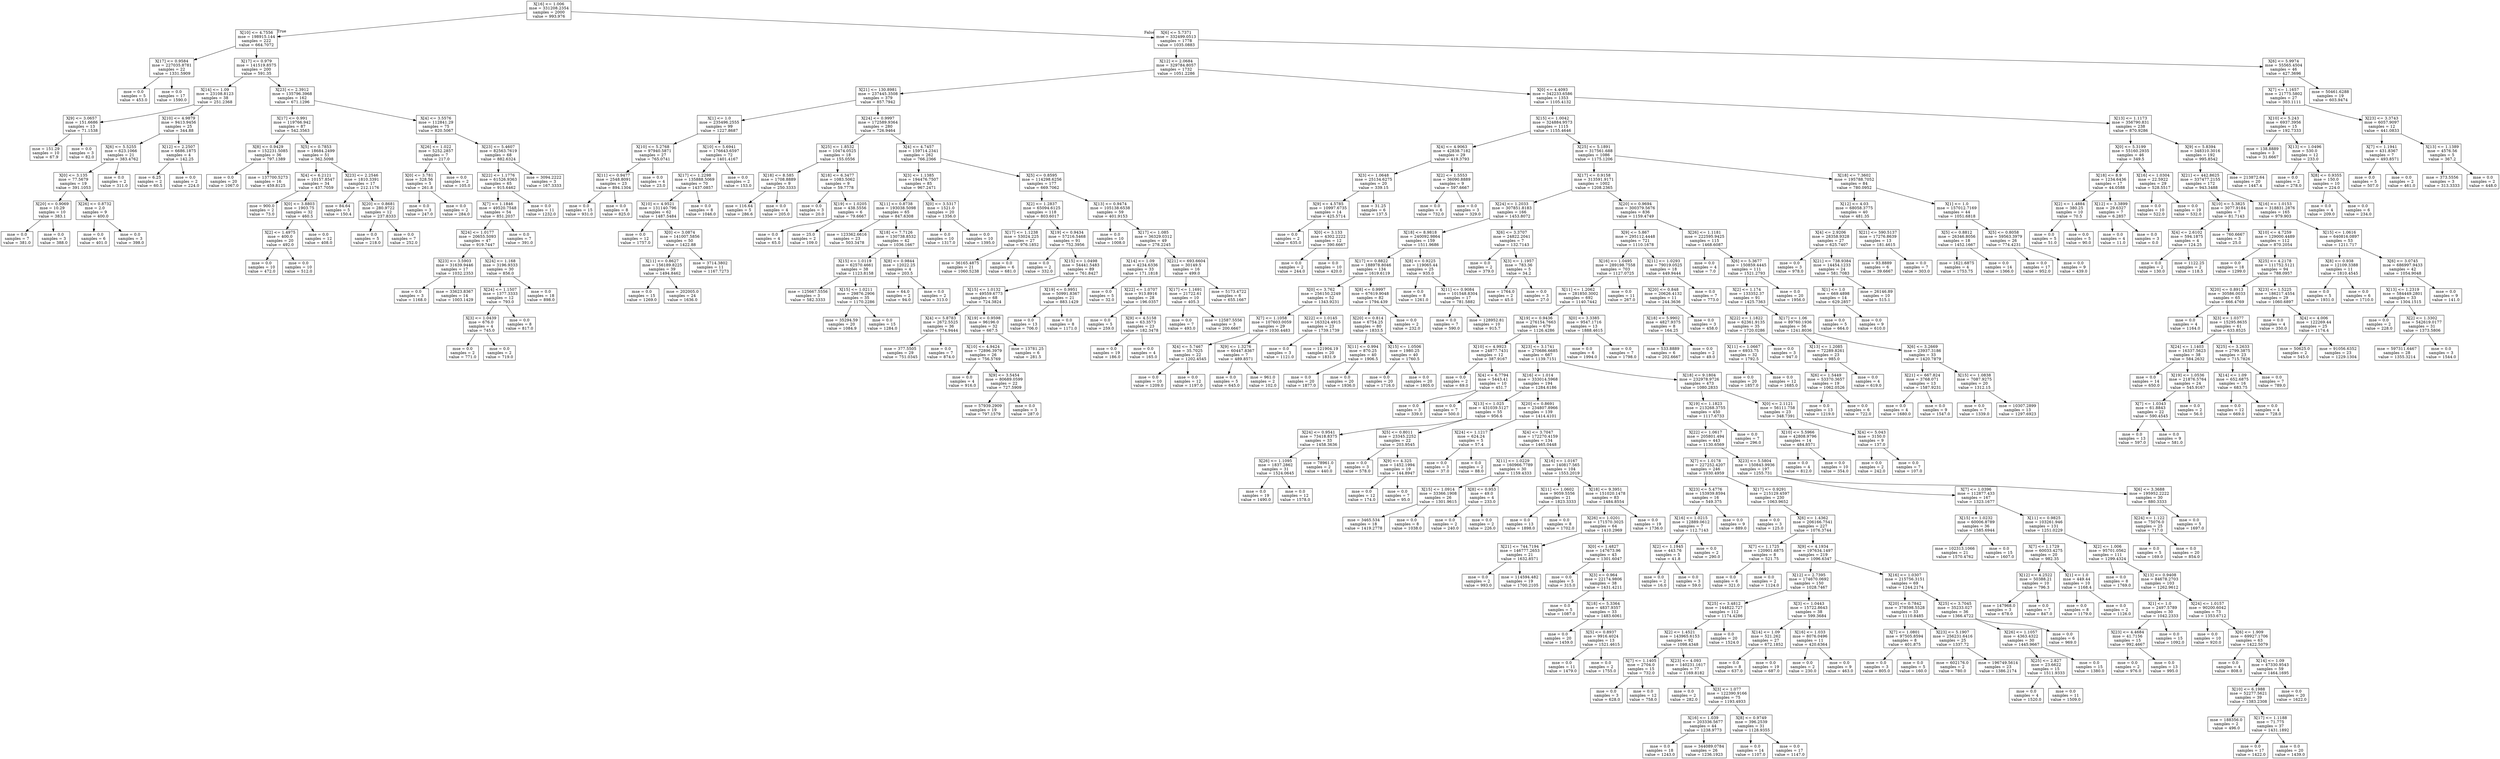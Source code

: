 digraph Tree {
node [shape=box] ;
0 [label="X[16] <= 1.006\nmse = 331208.2354\nsamples = 2000\nvalue = 993.976"] ;
1 [label="X[10] <= 4.7556\nmse = 198915.144\nsamples = 222\nvalue = 664.7072"] ;
0 -> 1 [labeldistance=2.5, labelangle=45, headlabel="True"] ;
2 [label="X[17] <= 0.9584\nmse = 227035.8781\nsamples = 22\nvalue = 1331.5909"] ;
1 -> 2 ;
3 [label="mse = 0.0\nsamples = 5\nvalue = 453.0"] ;
2 -> 3 ;
4 [label="mse = 0.0\nsamples = 17\nvalue = 1590.0"] ;
2 -> 4 ;
5 [label="X[17] <= 0.979\nmse = 141519.8575\nsamples = 200\nvalue = 591.35"] ;
1 -> 5 ;
6 [label="X[14] <= 1.09\nmse = 23108.8123\nsamples = 38\nvalue = 251.2368"] ;
5 -> 6 ;
7 [label="X[9] <= 3.0657\nmse = 151.6686\nsamples = 13\nvalue = 71.1538"] ;
6 -> 7 ;
8 [label="mse = 151.29\nsamples = 10\nvalue = 67.9"] ;
7 -> 8 ;
9 [label="mse = 0.0\nsamples = 3\nvalue = 82.0"] ;
7 -> 9 ;
10 [label="X[10] <= 4.9879\nmse = 9413.9456\nsamples = 25\nvalue = 344.88"] ;
6 -> 10 ;
11 [label="X[6] <= 5.5255\nmse = 623.1066\nsamples = 21\nvalue = 383.4762"] ;
10 -> 11 ;
12 [label="X[0] <= 3.135\nmse = 77.5679\nsamples = 19\nvalue = 391.1053"] ;
11 -> 12 ;
13 [label="X[20] <= 0.9069\nmse = 10.29\nsamples = 10\nvalue = 383.1"] ;
12 -> 13 ;
14 [label="mse = 0.0\nsamples = 7\nvalue = 381.0"] ;
13 -> 14 ;
15 [label="mse = 0.0\nsamples = 3\nvalue = 388.0"] ;
13 -> 15 ;
16 [label="X[26] <= 0.8732\nmse = 2.0\nsamples = 9\nvalue = 400.0"] ;
12 -> 16 ;
17 [label="mse = 0.0\nsamples = 6\nvalue = 401.0"] ;
16 -> 17 ;
18 [label="mse = 0.0\nsamples = 3\nvalue = 398.0"] ;
16 -> 18 ;
19 [label="mse = 0.0\nsamples = 2\nvalue = 311.0"] ;
11 -> 19 ;
20 [label="X[12] <= 2.2507\nmse = 6686.1875\nsamples = 4\nvalue = 142.25"] ;
10 -> 20 ;
21 [label="mse = 6.25\nsamples = 2\nvalue = 60.5"] ;
20 -> 21 ;
22 [label="mse = 0.0\nsamples = 2\nvalue = 224.0"] ;
20 -> 22 ;
23 [label="X[23] <= 2.3912\nmse = 135796.3968\nsamples = 162\nvalue = 671.1296"] ;
5 -> 23 ;
24 [label="X[17] <= 0.991\nmse = 119766.942\nsamples = 87\nvalue = 542.3563"] ;
23 -> 24 ;
25 [label="X[8] <= 0.9429\nmse = 152231.5085\nsamples = 36\nvalue = 797.1389"] ;
24 -> 25 ;
26 [label="mse = 0.0\nsamples = 20\nvalue = 1067.0"] ;
25 -> 26 ;
27 [label="mse = 137700.5273\nsamples = 16\nvalue = 459.8125"] ;
25 -> 27 ;
28 [label="X[5] <= 0.7853\nmse = 18684.2499\nsamples = 51\nvalue = 362.5098"] ;
24 -> 28 ;
29 [label="X[4] <= 6.2121\nmse = 10157.8547\nsamples = 34\nvalue = 437.7059"] ;
28 -> 29 ;
30 [label="mse = 900.0\nsamples = 2\nvalue = 73.0"] ;
29 -> 30 ;
31 [label="X[0] <= 3.8803\nmse = 1903.75\nsamples = 32\nvalue = 460.5"] ;
29 -> 31 ;
32 [label="X[2] <= 1.4975\nmse = 400.0\nsamples = 20\nvalue = 492.0"] ;
31 -> 32 ;
33 [label="mse = 0.0\nsamples = 10\nvalue = 472.0"] ;
32 -> 33 ;
34 [label="mse = 0.0\nsamples = 10\nvalue = 512.0"] ;
32 -> 34 ;
35 [label="mse = 0.0\nsamples = 12\nvalue = 408.0"] ;
31 -> 35 ;
36 [label="X[23] <= 2.2546\nmse = 1810.3391\nsamples = 17\nvalue = 212.1176"] ;
28 -> 36 ;
37 [label="mse = 84.64\nsamples = 5\nvalue = 150.4"] ;
36 -> 37 ;
38 [label="X[20] <= 0.8681\nmse = 280.9722\nsamples = 12\nvalue = 237.8333"] ;
36 -> 38 ;
39 [label="mse = 0.0\nsamples = 5\nvalue = 218.0"] ;
38 -> 39 ;
40 [label="mse = 0.0\nsamples = 7\nvalue = 252.0"] ;
38 -> 40 ;
41 [label="X[4] <= 3.5576\nmse = 112841.29\nsamples = 75\nvalue = 820.5067"] ;
23 -> 41 ;
42 [label="X[26] <= 1.022\nmse = 5252.2857\nsamples = 7\nvalue = 217.0"] ;
41 -> 42 ;
43 [label="X[0] <= 3.781\nmse = 328.56\nsamples = 5\nvalue = 261.8"] ;
42 -> 43 ;
44 [label="mse = 0.0\nsamples = 3\nvalue = 247.0"] ;
43 -> 44 ;
45 [label="mse = 0.0\nsamples = 2\nvalue = 284.0"] ;
43 -> 45 ;
46 [label="mse = 0.0\nsamples = 2\nvalue = 105.0"] ;
42 -> 46 ;
47 [label="X[23] <= 5.4607\nmse = 82563.7619\nsamples = 68\nvalue = 882.6324"] ;
41 -> 47 ;
48 [label="X[22] <= 1.1776\nmse = 61526.9363\nsamples = 65\nvalue = 915.6462"] ;
47 -> 48 ;
49 [label="X[7] <= 1.1846\nmse = 49520.7548\nsamples = 54\nvalue = 851.2037"] ;
48 -> 49 ;
50 [label="X[24] <= 1.0177\nmse = 20655.5093\nsamples = 47\nvalue = 919.7447"] ;
49 -> 50 ;
51 [label="X[23] <= 3.5903\nmse = 31639.9446\nsamples = 17\nvalue = 1032.2353"] ;
50 -> 51 ;
52 [label="mse = 0.0\nsamples = 3\nvalue = 1168.0"] ;
51 -> 52 ;
53 [label="mse = 33623.8367\nsamples = 14\nvalue = 1003.1429"] ;
51 -> 53 ;
54 [label="X[24] <= 1.168\nmse = 3196.9333\nsamples = 30\nvalue = 856.0"] ;
50 -> 54 ;
55 [label="X[24] <= 1.1507\nmse = 1377.3333\nsamples = 12\nvalue = 793.0"] ;
54 -> 55 ;
56 [label="X[3] <= 1.0439\nmse = 676.0\nsamples = 4\nvalue = 745.0"] ;
55 -> 56 ;
57 [label="mse = 0.0\nsamples = 2\nvalue = 771.0"] ;
56 -> 57 ;
58 [label="mse = 0.0\nsamples = 2\nvalue = 719.0"] ;
56 -> 58 ;
59 [label="mse = 0.0\nsamples = 8\nvalue = 817.0"] ;
55 -> 59 ;
60 [label="mse = 0.0\nsamples = 18\nvalue = 898.0"] ;
54 -> 60 ;
61 [label="mse = 0.0\nsamples = 7\nvalue = 391.0"] ;
49 -> 61 ;
62 [label="mse = 0.0\nsamples = 11\nvalue = 1232.0"] ;
48 -> 62 ;
63 [label="mse = 3094.2222\nsamples = 3\nvalue = 167.3333"] ;
47 -> 63 ;
64 [label="X[6] <= 5.7371\nmse = 332499.0513\nsamples = 1778\nvalue = 1035.0883"] ;
0 -> 64 [labeldistance=2.5, labelangle=-45, headlabel="False"] ;
65 [label="X[12] <= 2.0684\nmse = 329784.8057\nsamples = 1732\nvalue = 1051.2286"] ;
64 -> 65 ;
66 [label="X[21] <= 130.8981\nmse = 237445.3508\nsamples = 379\nvalue = 857.7942"] ;
65 -> 66 ;
67 [label="X[1] <= 1.0\nmse = 235496.2555\nsamples = 99\nvalue = 1227.8687"] ;
66 -> 67 ;
68 [label="X[10] <= 5.2768\nmse = 97940.5871\nsamples = 27\nvalue = 765.0741"] ;
67 -> 68 ;
69 [label="X[11] <= 0.9477\nmse = 2548.8091\nsamples = 23\nvalue = 894.1304"] ;
68 -> 69 ;
70 [label="mse = 0.0\nsamples = 15\nvalue = 931.0"] ;
69 -> 70 ;
71 [label="mse = 0.0\nsamples = 8\nvalue = 825.0"] ;
69 -> 71 ;
72 [label="mse = 0.0\nsamples = 4\nvalue = 23.0"] ;
68 -> 72 ;
73 [label="X[10] <= 5.6941\nmse = 176643.6597\nsamples = 72\nvalue = 1401.4167"] ;
67 -> 73 ;
74 [label="X[17] <= 1.2298\nmse = 135888.5069\nsamples = 70\nvalue = 1437.0857"] ;
73 -> 74 ;
75 [label="X[10] <= 4.9521\nmse = 131140.796\nsamples = 62\nvalue = 1487.5484"] ;
74 -> 75 ;
76 [label="mse = 0.0\nsamples = 12\nvalue = 1757.0"] ;
75 -> 76 ;
77 [label="X[0] <= 3.0874\nmse = 141007.5856\nsamples = 50\nvalue = 1422.88"] ;
75 -> 77 ;
78 [label="X[11] <= 0.8627\nmse = 156189.8225\nsamples = 39\nvalue = 1494.8462"] ;
77 -> 78 ;
79 [label="mse = 0.0\nsamples = 15\nvalue = 1269.0"] ;
78 -> 79 ;
80 [label="mse = 202005.0\nsamples = 24\nvalue = 1636.0"] ;
78 -> 80 ;
81 [label="mse = 3714.3802\nsamples = 11\nvalue = 1167.7273"] ;
77 -> 81 ;
82 [label="mse = 0.0\nsamples = 8\nvalue = 1046.0"] ;
74 -> 82 ;
83 [label="mse = 0.0\nsamples = 2\nvalue = 153.0"] ;
73 -> 83 ;
84 [label="X[24] <= 0.9997\nmse = 172589.9364\nsamples = 280\nvalue = 726.9464"] ;
66 -> 84 ;
85 [label="X[25] <= 1.8532\nmse = 10474.0525\nsamples = 18\nvalue = 155.0556"] ;
84 -> 85 ;
86 [label="X[18] <= 8.585\nmse = 1708.8889\nsamples = 9\nvalue = 250.3333"] ;
85 -> 86 ;
87 [label="mse = 116.64\nsamples = 5\nvalue = 286.6"] ;
86 -> 87 ;
88 [label="mse = 0.0\nsamples = 4\nvalue = 205.0"] ;
86 -> 88 ;
89 [label="X[18] <= 6.3477\nmse = 1083.5062\nsamples = 9\nvalue = 59.7778"] ;
85 -> 89 ;
90 [label="mse = 0.0\nsamples = 3\nvalue = 20.0"] ;
89 -> 90 ;
91 [label="X[19] <= 1.0205\nmse = 438.5556\nsamples = 6\nvalue = 79.6667"] ;
89 -> 91 ;
92 [label="mse = 0.0\nsamples = 4\nvalue = 65.0"] ;
91 -> 92 ;
93 [label="mse = 25.0\nsamples = 2\nvalue = 109.0"] ;
91 -> 93 ;
94 [label="X[4] <= 4.7457\nmse = 159714.2341\nsamples = 262\nvalue = 766.2366"] ;
84 -> 94 ;
95 [label="X[3] <= 1.1385\nmse = 194476.7507\nsamples = 85\nvalue = 967.2471"] ;
94 -> 95 ;
96 [label="X[11] <= 0.8738\nmse = 193038.5098\nsamples = 65\nvalue = 847.6308"] ;
95 -> 96 ;
97 [label="mse = 123362.6616\nsamples = 23\nvalue = 503.3478"] ;
96 -> 97 ;
98 [label="X[18] <= 7.7126\nmse = 130738.8532\nsamples = 42\nvalue = 1036.1667"] ;
96 -> 98 ;
99 [label="X[15] <= 1.0119\nmse = 62570.4661\nsamples = 38\nvalue = 1123.8158"] ;
98 -> 99 ;
100 [label="mse = 125667.5556\nsamples = 3\nvalue = 582.3333"] ;
99 -> 100 ;
101 [label="X[15] <= 1.0211\nmse = 29876.2906\nsamples = 35\nvalue = 1170.2286"] ;
99 -> 101 ;
102 [label="mse = 35294.59\nsamples = 20\nvalue = 1084.9"] ;
101 -> 102 ;
103 [label="mse = 0.0\nsamples = 15\nvalue = 1284.0"] ;
101 -> 103 ;
104 [label="X[8] <= 0.9844\nmse = 12022.25\nsamples = 4\nvalue = 203.5"] ;
98 -> 104 ;
105 [label="mse = 64.0\nsamples = 2\nvalue = 94.0"] ;
104 -> 105 ;
106 [label="mse = 0.0\nsamples = 2\nvalue = 313.0"] ;
104 -> 106 ;
107 [label="X[0] <= 3.5317\nmse = 1521.0\nsamples = 20\nvalue = 1356.0"] ;
95 -> 107 ;
108 [label="mse = 0.0\nsamples = 10\nvalue = 1317.0"] ;
107 -> 108 ;
109 [label="mse = 0.0\nsamples = 10\nvalue = 1395.0"] ;
107 -> 109 ;
110 [label="X[5] <= 0.8595\nmse = 114298.6256\nsamples = 177\nvalue = 669.7062"] ;
94 -> 110 ;
111 [label="X[2] <= 1.2837\nmse = 65094.6125\nsamples = 118\nvalue = 803.6017"] ;
110 -> 111 ;
112 [label="X[17] <= 1.1238\nmse = 53024.225\nsamples = 27\nvalue = 976.1852"] ;
111 -> 112 ;
113 [label="mse = 36165.4875\nsamples = 21\nvalue = 1060.5238"] ;
112 -> 113 ;
114 [label="mse = 0.0\nsamples = 6\nvalue = 681.0"] ;
112 -> 114 ;
115 [label="X[19] <= 0.9434\nmse = 57216.5468\nsamples = 91\nvalue = 752.3956"] ;
111 -> 115 ;
116 [label="mse = 0.0\nsamples = 2\nvalue = 332.0"] ;
115 -> 116 ;
117 [label="X[15] <= 1.0498\nmse = 54441.5483\nsamples = 89\nvalue = 761.8427"] ;
115 -> 117 ;
118 [label="X[15] <= 1.0132\nmse = 49559.6773\nsamples = 68\nvalue = 724.3824"] ;
117 -> 118 ;
119 [label="X[4] <= 5.8783\nmse = 2672.5525\nsamples = 36\nvalue = 774.9444"] ;
118 -> 119 ;
120 [label="mse = 377.5505\nsamples = 29\nvalue = 751.0345"] ;
119 -> 120 ;
121 [label="mse = 0.0\nsamples = 7\nvalue = 874.0"] ;
119 -> 121 ;
122 [label="X[19] <= 0.9598\nmse = 96196.0\nsamples = 32\nvalue = 667.5"] ;
118 -> 122 ;
123 [label="X[10] <= 4.9424\nmse = 72896.3979\nsamples = 26\nvalue = 756.5769"] ;
122 -> 123 ;
124 [label="mse = 0.0\nsamples = 4\nvalue = 916.0"] ;
123 -> 124 ;
125 [label="X[9] <= 3.5454\nmse = 80689.0599\nsamples = 22\nvalue = 727.5909"] ;
123 -> 125 ;
126 [label="mse = 57939.2909\nsamples = 19\nvalue = 797.1579"] ;
125 -> 126 ;
127 [label="mse = 0.0\nsamples = 3\nvalue = 287.0"] ;
125 -> 127 ;
128 [label="mse = 13781.25\nsamples = 6\nvalue = 281.5"] ;
122 -> 128 ;
129 [label="X[19] <= 0.9951\nmse = 50991.8367\nsamples = 21\nvalue = 883.1429"] ;
117 -> 129 ;
130 [label="mse = 0.0\nsamples = 13\nvalue = 706.0"] ;
129 -> 130 ;
131 [label="mse = 0.0\nsamples = 8\nvalue = 1171.0"] ;
129 -> 131 ;
132 [label="X[13] <= 0.9474\nmse = 105138.6538\nsamples = 59\nvalue = 401.9153"] ;
110 -> 132 ;
133 [label="mse = 0.0\nsamples = 10\nvalue = 1008.0"] ;
132 -> 133 ;
134 [label="X[17] <= 1.085\nmse = 36329.0312\nsamples = 49\nvalue = 278.2245"] ;
132 -> 134 ;
135 [label="X[14] <= 1.09\nmse = 4234.6336\nsamples = 33\nvalue = 171.1818"] ;
134 -> 135 ;
136 [label="mse = 0.0\nsamples = 5\nvalue = 32.0"] ;
135 -> 136 ;
137 [label="X[22] <= 1.0707\nmse = 913.8916\nsamples = 28\nvalue = 196.0357"] ;
135 -> 137 ;
138 [label="mse = 0.0\nsamples = 5\nvalue = 259.0"] ;
137 -> 138 ;
139 [label="X[9] <= 4.5158\nmse = 63.3573\nsamples = 23\nvalue = 182.3478"] ;
137 -> 139 ;
140 [label="mse = 0.0\nsamples = 19\nvalue = 186.0"] ;
139 -> 140 ;
141 [label="mse = 0.0\nsamples = 4\nvalue = 165.0"] ;
139 -> 141 ;
142 [label="X[21] <= 693.6604\nmse = 30149.5\nsamples = 16\nvalue = 499.0"] ;
134 -> 142 ;
143 [label="X[17] <= 1.1691\nmse = 21722.61\nsamples = 10\nvalue = 405.3"] ;
142 -> 143 ;
144 [label="mse = 0.0\nsamples = 7\nvalue = 493.0"] ;
143 -> 144 ;
145 [label="mse = 12587.5556\nsamples = 3\nvalue = 200.6667"] ;
143 -> 145 ;
146 [label="mse = 5173.4722\nsamples = 6\nvalue = 655.1667"] ;
142 -> 146 ;
147 [label="X[0] <= 4.4093\nmse = 342233.6586\nsamples = 1353\nvalue = 1105.4132"] ;
65 -> 147 ;
148 [label="X[15] <= 1.0042\nmse = 324884.9573\nsamples = 1115\nvalue = 1155.4646"] ;
147 -> 148 ;
149 [label="X[4] <= 4.9063\nmse = 42838.7182\nsamples = 29\nvalue = 419.3793"] ;
148 -> 149 ;
150 [label="X[3] <= 1.0648\nmse = 25134.6275\nsamples = 20\nvalue = 339.15"] ;
149 -> 150 ;
151 [label="X[9] <= 4.5785\nmse = 10997.6735\nsamples = 14\nvalue = 425.5714"] ;
150 -> 151 ;
152 [label="mse = 0.0\nsamples = 2\nvalue = 635.0"] ;
151 -> 152 ;
153 [label="X[0] <= 3.133\nmse = 4302.2222\nsamples = 12\nvalue = 390.6667"] ;
151 -> 153 ;
154 [label="mse = 0.0\nsamples = 2\nvalue = 244.0"] ;
153 -> 154 ;
155 [label="mse = 0.0\nsamples = 10\nvalue = 420.0"] ;
153 -> 155 ;
156 [label="mse = 31.25\nsamples = 6\nvalue = 137.5"] ;
150 -> 156 ;
157 [label="X[2] <= 1.5553\nmse = 36090.8889\nsamples = 9\nvalue = 597.6667"] ;
149 -> 157 ;
158 [label="mse = 0.0\nsamples = 6\nvalue = 732.0"] ;
157 -> 158 ;
159 [label="mse = 0.0\nsamples = 3\nvalue = 329.0"] ;
157 -> 159 ;
160 [label="X[25] <= 5.1891\nmse = 317561.688\nsamples = 1086\nvalue = 1175.1206"] ;
148 -> 160 ;
161 [label="X[17] <= 0.9158\nmse = 313591.9171\nsamples = 1002\nvalue = 1208.2365"] ;
160 -> 161 ;
162 [label="X[24] <= 1.2033\nmse = 307851.8183\nsamples = 166\nvalue = 1453.8072"] ;
161 -> 162 ;
163 [label="X[18] <= 8.9818\nmse = 240092.9864\nsamples = 159\nvalue = 1511.9686"] ;
162 -> 163 ;
164 [label="X[17] <= 0.8822\nmse = 188978.8046\nsamples = 134\nvalue = 1619.6119"] ;
163 -> 164 ;
165 [label="X[0] <= 3.762\nmse = 256150.2249\nsamples = 52\nvalue = 1343.9231"] ;
164 -> 165 ;
166 [label="X[7] <= 1.1058\nmse = 107603.0059\nsamples = 29\nvalue = 1030.4483"] ;
165 -> 166 ;
167 [label="X[4] <= 5.7467\nmse = 35.7025\nsamples = 22\nvalue = 1202.4545"] ;
166 -> 167 ;
168 [label="mse = 0.0\nsamples = 10\nvalue = 1209.0"] ;
167 -> 168 ;
169 [label="mse = 0.0\nsamples = 12\nvalue = 1197.0"] ;
167 -> 169 ;
170 [label="X[9] <= 1.3276\nmse = 60447.8367\nsamples = 7\nvalue = 489.8571"] ;
166 -> 170 ;
171 [label="mse = 0.0\nsamples = 5\nvalue = 645.0"] ;
170 -> 171 ;
172 [label="mse = 961.0\nsamples = 2\nvalue = 102.0"] ;
170 -> 172 ;
173 [label="X[22] <= 1.0145\nmse = 163324.4915\nsamples = 23\nvalue = 1739.1739"] ;
165 -> 173 ;
174 [label="mse = 0.0\nsamples = 3\nvalue = 1121.0"] ;
173 -> 174 ;
175 [label="mse = 121904.19\nsamples = 20\nvalue = 1831.9"] ;
173 -> 175 ;
176 [label="X[8] <= 0.9997\nmse = 67619.9048\nsamples = 82\nvalue = 1794.439"] ;
164 -> 176 ;
177 [label="X[20] <= 0.814\nmse = 6754.25\nsamples = 80\nvalue = 1833.5"] ;
176 -> 177 ;
178 [label="X[11] <= 0.994\nmse = 870.25\nsamples = 40\nvalue = 1906.5"] ;
177 -> 178 ;
179 [label="mse = 0.0\nsamples = 20\nvalue = 1877.0"] ;
178 -> 179 ;
180 [label="mse = 0.0\nsamples = 20\nvalue = 1936.0"] ;
178 -> 180 ;
181 [label="X[15] <= 1.0506\nmse = 1980.25\nsamples = 40\nvalue = 1760.5"] ;
177 -> 181 ;
182 [label="mse = 0.0\nsamples = 20\nvalue = 1716.0"] ;
181 -> 182 ;
183 [label="mse = 0.0\nsamples = 20\nvalue = 1805.0"] ;
181 -> 183 ;
184 [label="mse = 0.0\nsamples = 2\nvalue = 232.0"] ;
176 -> 184 ;
185 [label="X[8] <= 0.9225\nmse = 119065.44\nsamples = 25\nvalue = 935.0"] ;
163 -> 185 ;
186 [label="mse = 0.0\nsamples = 8\nvalue = 1261.0"] ;
185 -> 186 ;
187 [label="X[11] <= 0.9084\nmse = 101548.8304\nsamples = 17\nvalue = 781.5882"] ;
185 -> 187 ;
188 [label="mse = 0.0\nsamples = 7\nvalue = 590.0"] ;
187 -> 188 ;
189 [label="mse = 128952.81\nsamples = 10\nvalue = 915.7"] ;
187 -> 189 ;
190 [label="X[6] <= 3.3707\nmse = 24822.2041\nsamples = 7\nvalue = 132.7143"] ;
162 -> 190 ;
191 [label="mse = 0.0\nsamples = 2\nvalue = 379.0"] ;
190 -> 191 ;
192 [label="X[3] <= 1.1957\nmse = 783.36\nsamples = 5\nvalue = 34.2"] ;
190 -> 192 ;
193 [label="mse = 1764.0\nsamples = 2\nvalue = 45.0"] ;
192 -> 193 ;
194 [label="mse = 0.0\nsamples = 3\nvalue = 27.0"] ;
192 -> 194 ;
195 [label="X[20] <= 0.9694\nmse = 300379.5676\nsamples = 836\nvalue = 1159.4749"] ;
161 -> 195 ;
196 [label="X[9] <= 5.867\nmse = 295112.4448\nsamples = 721\nvalue = 1110.1678"] ;
195 -> 196 ;
197 [label="X[16] <= 1.0495\nmse = 289198.7558\nsamples = 703\nvalue = 1127.0725"] ;
196 -> 197 ;
198 [label="X[11] <= 1.2062\nmse = 281850.3002\nsamples = 692\nvalue = 1140.7442"] ;
197 -> 198 ;
199 [label="X[19] <= 0.9436\nmse = 276154.7663\nsamples = 679\nvalue = 1126.4286"] ;
198 -> 199 ;
200 [label="X[10] <= 4.9923\nmse = 24877.7431\nsamples = 12\nvalue = 387.9167"] ;
199 -> 200 ;
201 [label="mse = 0.0\nsamples = 2\nvalue = 69.0"] ;
200 -> 201 ;
202 [label="X[4] <= 6.7794\nmse = 5443.41\nsamples = 10\nvalue = 451.7"] ;
200 -> 202 ;
203 [label="mse = 0.0\nsamples = 3\nvalue = 339.0"] ;
202 -> 203 ;
204 [label="mse = 0.0\nsamples = 7\nvalue = 500.0"] ;
202 -> 204 ;
205 [label="X[23] <= 3.1741\nmse = 270686.6685\nsamples = 667\nvalue = 1139.7151"] ;
199 -> 205 ;
206 [label="X[16] <= 1.014\nmse = 333014.5968\nsamples = 194\nvalue = 1284.6186"] ;
205 -> 206 ;
207 [label="X[13] <= 1.025\nmse = 431039.5127\nsamples = 55\nvalue = 956.6"] ;
206 -> 207 ;
208 [label="X[24] <= 0.9541\nmse = 73418.8375\nsamples = 33\nvalue = 1458.3636"] ;
207 -> 208 ;
209 [label="X[26] <= 1.1095\nmse = 1837.2862\nsamples = 31\nvalue = 1524.0645"] ;
208 -> 209 ;
210 [label="mse = 0.0\nsamples = 19\nvalue = 1490.0"] ;
209 -> 210 ;
211 [label="mse = 0.0\nsamples = 12\nvalue = 1578.0"] ;
209 -> 211 ;
212 [label="mse = 78961.0\nsamples = 2\nvalue = 440.0"] ;
208 -> 212 ;
213 [label="X[5] <= 0.8011\nmse = 23345.2252\nsamples = 22\nvalue = 203.9545"] ;
207 -> 213 ;
214 [label="mse = 0.0\nsamples = 3\nvalue = 578.0"] ;
213 -> 214 ;
215 [label="X[9] <= 4.325\nmse = 1452.1994\nsamples = 19\nvalue = 144.8947"] ;
213 -> 215 ;
216 [label="mse = 0.0\nsamples = 12\nvalue = 174.0"] ;
215 -> 216 ;
217 [label="mse = 0.0\nsamples = 7\nvalue = 95.0"] ;
215 -> 217 ;
218 [label="X[20] <= 0.8691\nmse = 234807.8966\nsamples = 139\nvalue = 1414.4101"] ;
206 -> 218 ;
219 [label="X[24] <= 1.1217\nmse = 624.24\nsamples = 5\nvalue = 57.4"] ;
218 -> 219 ;
220 [label="mse = 0.0\nsamples = 3\nvalue = 37.0"] ;
219 -> 220 ;
221 [label="mse = 0.0\nsamples = 2\nvalue = 88.0"] ;
219 -> 221 ;
222 [label="X[4] <= 3.7047\nmse = 172270.4159\nsamples = 134\nvalue = 1465.0448"] ;
218 -> 222 ;
223 [label="X[11] <= 1.0229\nmse = 160966.7789\nsamples = 30\nvalue = 1159.4333"] ;
222 -> 223 ;
224 [label="X[15] <= 1.0914\nmse = 33366.1908\nsamples = 26\nvalue = 1301.9615"] ;
223 -> 224 ;
225 [label="mse = 3465.534\nsamples = 18\nvalue = 1419.2778"] ;
224 -> 225 ;
226 [label="mse = 0.0\nsamples = 8\nvalue = 1038.0"] ;
224 -> 226 ;
227 [label="X[8] <= 0.953\nmse = 49.0\nsamples = 4\nvalue = 233.0"] ;
223 -> 227 ;
228 [label="mse = 0.0\nsamples = 2\nvalue = 240.0"] ;
227 -> 228 ;
229 [label="mse = 0.0\nsamples = 2\nvalue = 226.0"] ;
227 -> 229 ;
230 [label="X[16] <= 1.0167\nmse = 140817.565\nsamples = 104\nvalue = 1553.2019"] ;
222 -> 230 ;
231 [label="X[11] <= 1.0602\nmse = 9059.5556\nsamples = 21\nvalue = 1823.3333"] ;
230 -> 231 ;
232 [label="mse = 0.0\nsamples = 13\nvalue = 1898.0"] ;
231 -> 232 ;
233 [label="mse = 0.0\nsamples = 8\nvalue = 1702.0"] ;
231 -> 233 ;
234 [label="X[18] <= 9.3951\nmse = 151020.1478\nsamples = 83\nvalue = 1484.8554"] ;
230 -> 234 ;
235 [label="X[26] <= 1.0201\nmse = 171570.3025\nsamples = 64\nvalue = 1410.2969"] ;
234 -> 235 ;
236 [label="X[21] <= 744.7194\nmse = 146777.2653\nsamples = 21\nvalue = 1632.8571"] ;
235 -> 236 ;
237 [label="mse = 0.0\nsamples = 2\nvalue = 993.0"] ;
236 -> 237 ;
238 [label="mse = 114594.482\nsamples = 19\nvalue = 1700.2105"] ;
236 -> 238 ;
239 [label="X[0] <= 1.4827\nmse = 147673.96\nsamples = 43\nvalue = 1301.6047"] ;
235 -> 239 ;
240 [label="mse = 0.0\nsamples = 5\nvalue = 315.0"] ;
239 -> 240 ;
241 [label="X[3] <= 0.964\nmse = 22174.9806\nsamples = 38\nvalue = 1431.4211"] ;
239 -> 241 ;
242 [label="mse = 0.0\nsamples = 5\nvalue = 1087.0"] ;
241 -> 242 ;
243 [label="X[18] <= 5.3364\nmse = 4837.9357\nsamples = 33\nvalue = 1483.6061"] ;
241 -> 243 ;
244 [label="mse = 0.0\nsamples = 20\nvalue = 1459.0"] ;
243 -> 244 ;
245 [label="X[5] <= 0.8937\nmse = 9916.4024\nsamples = 13\nvalue = 1521.4615"] ;
243 -> 245 ;
246 [label="mse = 0.0\nsamples = 11\nvalue = 1479.0"] ;
245 -> 246 ;
247 [label="mse = 0.0\nsamples = 2\nvalue = 1755.0"] ;
245 -> 247 ;
248 [label="mse = 0.0\nsamples = 19\nvalue = 1736.0"] ;
234 -> 248 ;
249 [label="X[18] <= 9.1804\nmse = 232978.9726\nsamples = 473\nvalue = 1080.2833"] ;
205 -> 249 ;
250 [label="X[19] <= 1.1823\nmse = 213268.3755\nsamples = 450\nvalue = 1117.6733"] ;
249 -> 250 ;
251 [label="X[22] <= 1.0617\nmse = 205801.494\nsamples = 443\nvalue = 1130.6569"] ;
250 -> 251 ;
252 [label="X[7] <= 1.0178\nmse = 227252.4207\nsamples = 246\nvalue = 1030.4959"] ;
251 -> 252 ;
253 [label="X[23] <= 5.4776\nmse = 153939.8594\nsamples = 16\nvalue = 549.375"] ;
252 -> 253 ;
254 [label="X[16] <= 1.0215\nmse = 12889.0612\nsamples = 7\nvalue = 112.7143"] ;
253 -> 254 ;
255 [label="X[2] <= 1.1945\nmse = 443.76\nsamples = 5\nvalue = 41.8"] ;
254 -> 255 ;
256 [label="mse = 0.0\nsamples = 2\nvalue = 16.0"] ;
255 -> 256 ;
257 [label="mse = 0.0\nsamples = 3\nvalue = 59.0"] ;
255 -> 257 ;
258 [label="mse = 0.0\nsamples = 2\nvalue = 290.0"] ;
254 -> 258 ;
259 [label="mse = 0.0\nsamples = 9\nvalue = 889.0"] ;
253 -> 259 ;
260 [label="X[17] <= 0.9291\nmse = 215129.4597\nsamples = 230\nvalue = 1063.9652"] ;
252 -> 260 ;
261 [label="mse = 0.0\nsamples = 3\nvalue = 125.0"] ;
260 -> 261 ;
262 [label="X[6] <= 1.4362\nmse = 206166.7541\nsamples = 227\nvalue = 1076.3744"] ;
260 -> 262 ;
263 [label="X[7] <= 1.1725\nmse = 120901.6875\nsamples = 8\nvalue = 521.75"] ;
262 -> 263 ;
264 [label="mse = 0.0\nsamples = 6\nvalue = 321.0"] ;
263 -> 264 ;
265 [label="mse = 0.0\nsamples = 2\nvalue = 1124.0"] ;
263 -> 265 ;
266 [label="X[9] <= 4.1934\nmse = 197634.1497\nsamples = 219\nvalue = 1096.6347"] ;
262 -> 266 ;
267 [label="X[12] <= 2.7395\nmse = 174670.0692\nsamples = 150\nvalue = 1028.7467"] ;
266 -> 267 ;
268 [label="X[25] <= 3.4812\nmse = 144822.727\nsamples = 112\nvalue = 1174.4286"] ;
267 -> 268 ;
269 [label="X[2] <= 1.4521\nmse = 143965.6153\nsamples = 92\nvalue = 1098.4348"] ;
268 -> 269 ;
270 [label="X[7] <= 1.1405\nmse = 2704.0\nsamples = 15\nvalue = 732.0"] ;
269 -> 270 ;
271 [label="mse = 0.0\nsamples = 3\nvalue = 628.0"] ;
270 -> 271 ;
272 [label="mse = 0.0\nsamples = 12\nvalue = 758.0"] ;
270 -> 272 ;
273 [label="X[23] <= 4.093\nmse = 140231.1617\nsamples = 77\nvalue = 1169.8182"] ;
269 -> 273 ;
274 [label="mse = 0.0\nsamples = 2\nvalue = 282.0"] ;
273 -> 274 ;
275 [label="X[3] <= 1.077\nmse = 122390.9166\nsamples = 75\nvalue = 1193.4933"] ;
273 -> 275 ;
276 [label="X[16] <= 1.039\nmse = 203336.5677\nsamples = 44\nvalue = 1238.9773"] ;
275 -> 276 ;
277 [label="mse = 0.0\nsamples = 18\nvalue = 1243.0"] ;
276 -> 277 ;
278 [label="mse = 344089.0784\nsamples = 26\nvalue = 1236.1923"] ;
276 -> 278 ;
279 [label="X[8] <= 0.9749\nmse = 396.2539\nsamples = 31\nvalue = 1128.9355"] ;
275 -> 279 ;
280 [label="mse = 0.0\nsamples = 14\nvalue = 1107.0"] ;
279 -> 280 ;
281 [label="mse = 0.0\nsamples = 17\nvalue = 1147.0"] ;
279 -> 281 ;
282 [label="mse = 0.0\nsamples = 20\nvalue = 1524.0"] ;
268 -> 282 ;
283 [label="X[3] <= 1.0443\nmse = 15722.8643\nsamples = 38\nvalue = 599.3684"] ;
267 -> 283 ;
284 [label="X[14] <= 1.09\nmse = 521.262\nsamples = 27\nvalue = 672.1852"] ;
283 -> 284 ;
285 [label="mse = 0.0\nsamples = 8\nvalue = 637.0"] ;
284 -> 285 ;
286 [label="mse = 0.0\nsamples = 19\nvalue = 687.0"] ;
284 -> 286 ;
287 [label="X[16] <= 1.033\nmse = 8076.0496\nsamples = 11\nvalue = 420.6364"] ;
283 -> 287 ;
288 [label="mse = 0.0\nsamples = 2\nvalue = 230.0"] ;
287 -> 288 ;
289 [label="mse = 0.0\nsamples = 9\nvalue = 463.0"] ;
287 -> 289 ;
290 [label="X[16] <= 1.0307\nmse = 215756.3151\nsamples = 69\nvalue = 1244.2174"] ;
266 -> 290 ;
291 [label="X[20] <= 0.7842\nmse = 378598.5528\nsamples = 33\nvalue = 1110.8485"] ;
290 -> 291 ;
292 [label="X[7] <= 1.0801\nmse = 97505.8594\nsamples = 8\nvalue = 401.875"] ;
291 -> 292 ;
293 [label="mse = 0.0\nsamples = 3\nvalue = 805.0"] ;
292 -> 293 ;
294 [label="mse = 0.0\nsamples = 5\nvalue = 160.0"] ;
292 -> 294 ;
295 [label="X[23] <= 5.1907\nmse = 256231.6416\nsamples = 25\nvalue = 1337.72"] ;
291 -> 295 ;
296 [label="mse = 602176.0\nsamples = 2\nvalue = 780.0"] ;
295 -> 296 ;
297 [label="mse = 196749.5614\nsamples = 23\nvalue = 1386.2174"] ;
295 -> 297 ;
298 [label="X[25] <= 3.7045\nmse = 35233.027\nsamples = 36\nvalue = 1366.4722"] ;
290 -> 298 ;
299 [label="X[26] <= 1.1057\nmse = 4363.4322\nsamples = 30\nvalue = 1445.9667"] ;
298 -> 299 ;
300 [label="X[25] <= 2.827\nmse = 23.6622\nsamples = 15\nvalue = 1511.9333"] ;
299 -> 300 ;
301 [label="mse = 0.0\nsamples = 4\nvalue = 1520.0"] ;
300 -> 301 ;
302 [label="mse = 0.0\nsamples = 11\nvalue = 1509.0"] ;
300 -> 302 ;
303 [label="mse = 0.0\nsamples = 15\nvalue = 1380.0"] ;
299 -> 303 ;
304 [label="mse = 0.0\nsamples = 6\nvalue = 969.0"] ;
298 -> 304 ;
305 [label="X[23] <= 5.5804\nmse = 150843.9936\nsamples = 197\nvalue = 1255.731"] ;
251 -> 305 ;
306 [label="X[7] <= 1.0396\nmse = 112877.433\nsamples = 167\nvalue = 1323.1677"] ;
305 -> 306 ;
307 [label="X[15] <= 1.0232\nmse = 60006.8789\nsamples = 36\nvalue = 1585.6944"] ;
306 -> 307 ;
308 [label="mse = 102313.1066\nsamples = 21\nvalue = 1570.4762"] ;
307 -> 308 ;
309 [label="mse = 0.0\nsamples = 15\nvalue = 1607.0"] ;
307 -> 309 ;
310 [label="X[11] <= 0.9825\nmse = 103261.946\nsamples = 131\nvalue = 1251.0229"] ;
306 -> 310 ;
311 [label="X[7] <= 1.1729\nmse = 60033.4275\nsamples = 20\nvalue = 982.35"] ;
310 -> 311 ;
312 [label="X[12] <= 4.2522\nmse = 50388.21\nsamples = 10\nvalue = 796.3"] ;
311 -> 312 ;
313 [label="mse = 147968.0\nsamples = 3\nvalue = 678.0"] ;
312 -> 313 ;
314 [label="mse = 0.0\nsamples = 7\nvalue = 847.0"] ;
312 -> 314 ;
315 [label="X[1] <= 1.0\nmse = 449.44\nsamples = 10\nvalue = 1168.4"] ;
311 -> 315 ;
316 [label="mse = 0.0\nsamples = 8\nvalue = 1179.0"] ;
315 -> 316 ;
317 [label="mse = 0.0\nsamples = 2\nvalue = 1126.0"] ;
315 -> 317 ;
318 [label="X[2] <= 1.006\nmse = 95701.0562\nsamples = 111\nvalue = 1299.4324"] ;
310 -> 318 ;
319 [label="mse = 0.0\nsamples = 8\nvalue = 1769.0"] ;
318 -> 319 ;
320 [label="X[13] <= 0.9408\nmse = 84678.2703\nsamples = 103\nvalue = 1262.9612"] ;
318 -> 320 ;
321 [label="X[1] <= 1.0\nmse = 2497.5789\nsamples = 30\nvalue = 1042.2333"] ;
320 -> 321 ;
322 [label="X[23] <= 4.4684\nmse = 41.7156\nsamples = 15\nvalue = 992.4667"] ;
321 -> 322 ;
323 [label="mse = 0.0\nsamples = 2\nvalue = 976.0"] ;
322 -> 323 ;
324 [label="mse = 0.0\nsamples = 13\nvalue = 995.0"] ;
322 -> 324 ;
325 [label="mse = 0.0\nsamples = 15\nvalue = 1092.0"] ;
321 -> 325 ;
326 [label="X[24] <= 1.0157\nmse = 90200.6042\nsamples = 73\nvalue = 1353.6712"] ;
320 -> 326 ;
327 [label="mse = 0.0\nsamples = 10\nvalue = 920.0"] ;
326 -> 327 ;
328 [label="X[6] <= 1.909\nmse = 69927.1706\nsamples = 63\nvalue = 1422.5079"] ;
326 -> 328 ;
329 [label="mse = 0.0\nsamples = 4\nvalue = 808.0"] ;
328 -> 329 ;
330 [label="X[14] <= 1.09\nmse = 47330.9543\nsamples = 59\nvalue = 1464.1695"] ;
328 -> 330 ;
331 [label="X[10] <= 6.1988\nmse = 52277.5621\nsamples = 39\nvalue = 1383.2308"] ;
330 -> 331 ;
332 [label="mse = 188356.0\nsamples = 2\nvalue = 496.0"] ;
331 -> 332 ;
333 [label="X[17] <= 1.1188\nmse = 71.775\nsamples = 37\nvalue = 1431.1892"] ;
331 -> 333 ;
334 [label="mse = 0.0\nsamples = 17\nvalue = 1422.0"] ;
333 -> 334 ;
335 [label="mse = 0.0\nsamples = 20\nvalue = 1439.0"] ;
333 -> 335 ;
336 [label="mse = 0.0\nsamples = 20\nvalue = 1622.0"] ;
330 -> 336 ;
337 [label="X[6] <= 3.3688\nmse = 195952.2222\nsamples = 30\nvalue = 880.3333"] ;
305 -> 337 ;
338 [label="X[24] <= 1.122\nmse = 75076.0\nsamples = 25\nvalue = 717.0"] ;
337 -> 338 ;
339 [label="mse = 0.0\nsamples = 5\nvalue = 169.0"] ;
338 -> 339 ;
340 [label="mse = 0.0\nsamples = 20\nvalue = 854.0"] ;
338 -> 340 ;
341 [label="mse = 0.0\nsamples = 5\nvalue = 1697.0"] ;
337 -> 341 ;
342 [label="mse = 0.0\nsamples = 7\nvalue = 296.0"] ;
250 -> 342 ;
343 [label="X[0] <= 2.1121\nmse = 56111.758\nsamples = 23\nvalue = 348.7391"] ;
249 -> 343 ;
344 [label="X[10] <= 5.5966\nmse = 42808.9796\nsamples = 14\nvalue = 484.8571"] ;
343 -> 344 ;
345 [label="mse = 0.0\nsamples = 4\nvalue = 812.0"] ;
344 -> 345 ;
346 [label="mse = 0.0\nsamples = 10\nvalue = 354.0"] ;
344 -> 346 ;
347 [label="X[4] <= 5.043\nmse = 3150.0\nsamples = 9\nvalue = 137.0"] ;
343 -> 347 ;
348 [label="mse = 0.0\nsamples = 2\nvalue = 242.0"] ;
347 -> 348 ;
349 [label="mse = 0.0\nsamples = 7\nvalue = 107.0"] ;
347 -> 349 ;
350 [label="X[0] <= 3.3385\nmse = 9547.1716\nsamples = 13\nvalue = 1888.4615"] ;
198 -> 350 ;
351 [label="mse = 0.0\nsamples = 6\nvalue = 1994.0"] ;
350 -> 351 ;
352 [label="mse = 0.0\nsamples = 7\nvalue = 1798.0"] ;
350 -> 352 ;
353 [label="mse = 0.0\nsamples = 11\nvalue = 267.0"] ;
197 -> 353 ;
354 [label="X[11] <= 1.0293\nmse = 79019.0525\nsamples = 18\nvalue = 449.9444"] ;
196 -> 354 ;
355 [label="X[20] <= 0.848\nmse = 20626.4132\nsamples = 11\nvalue = 244.3636"] ;
354 -> 355 ;
356 [label="X[18] <= 5.9902\nmse = 4827.9375\nsamples = 8\nvalue = 164.25"] ;
355 -> 356 ;
357 [label="mse = 533.8889\nsamples = 6\nvalue = 202.6667"] ;
356 -> 357 ;
358 [label="mse = 0.0\nsamples = 2\nvalue = 49.0"] ;
356 -> 358 ;
359 [label="mse = 0.0\nsamples = 3\nvalue = 458.0"] ;
355 -> 359 ;
360 [label="mse = 0.0\nsamples = 7\nvalue = 773.0"] ;
354 -> 360 ;
361 [label="X[26] <= 1.1181\nmse = 222595.9425\nsamples = 115\nvalue = 1468.6087"] ;
195 -> 361 ;
362 [label="mse = 0.0\nsamples = 4\nvalue = 7.0"] ;
361 -> 362 ;
363 [label="X[6] <= 5.3677\nmse = 150859.4445\nsamples = 111\nvalue = 1521.2793"] ;
361 -> 363 ;
364 [label="X[2] <= 1.174\nmse = 133352.37\nsamples = 91\nvalue = 1425.7363"] ;
363 -> 364 ;
365 [label="X[22] <= 1.1822\nmse = 62361.9135\nsamples = 35\nvalue = 1720.0286"] ;
364 -> 365 ;
366 [label="X[11] <= 1.0667\nmse = 6933.75\nsamples = 32\nvalue = 1792.5"] ;
365 -> 366 ;
367 [label="mse = 0.0\nsamples = 20\nvalue = 1857.0"] ;
366 -> 367 ;
368 [label="mse = 0.0\nsamples = 12\nvalue = 1685.0"] ;
366 -> 368 ;
369 [label="mse = 0.0\nsamples = 3\nvalue = 947.0"] ;
365 -> 369 ;
370 [label="X[17] <= 1.06\nmse = 89760.1936\nsamples = 56\nvalue = 1241.8036"] ;
364 -> 370 ;
371 [label="X[13] <= 1.2085\nmse = 72289.8261\nsamples = 23\nvalue = 985.0"] ;
370 -> 371 ;
372 [label="X[6] <= 1.5449\nmse = 53370.3657\nsamples = 19\nvalue = 1062.0526"] ;
371 -> 372 ;
373 [label="mse = 0.0\nsamples = 13\nvalue = 1219.0"] ;
372 -> 373 ;
374 [label="mse = 0.0\nsamples = 6\nvalue = 722.0"] ;
372 -> 374 ;
375 [label="mse = 0.0\nsamples = 4\nvalue = 619.0"] ;
371 -> 375 ;
376 [label="X[6] <= 3.2669\nmse = 23937.3186\nsamples = 33\nvalue = 1420.7879"] ;
370 -> 376 ;
377 [label="X[21] <= 667.824\nmse = 3768.071\nsamples = 13\nvalue = 1587.9231"] ;
376 -> 377 ;
378 [label="mse = 0.0\nsamples = 4\nvalue = 1680.0"] ;
377 -> 378 ;
379 [label="mse = 0.0\nsamples = 9\nvalue = 1547.0"] ;
377 -> 379 ;
380 [label="X[15] <= 1.0838\nmse = 7087.9275\nsamples = 20\nvalue = 1312.15"] ;
376 -> 380 ;
381 [label="mse = 0.0\nsamples = 7\nvalue = 1339.0"] ;
380 -> 381 ;
382 [label="mse = 10307.2899\nsamples = 13\nvalue = 1297.6923"] ;
380 -> 382 ;
383 [label="mse = 0.0\nsamples = 20\nvalue = 1956.0"] ;
363 -> 383 ;
384 [label="X[18] <= 7.3602\nmse = 195788.7052\nsamples = 84\nvalue = 780.0952"] ;
160 -> 384 ;
385 [label="X[12] <= 4.03\nmse = 68058.3775\nsamples = 40\nvalue = 481.35"] ;
384 -> 385 ;
386 [label="X[4] <= 2.9206\nmse = 28358.9328\nsamples = 27\nvalue = 625.7407"] ;
385 -> 386 ;
387 [label="mse = 0.0\nsamples = 3\nvalue = 978.0"] ;
386 -> 387 ;
388 [label="X[21] <= 738.9384\nmse = 14454.1233\nsamples = 24\nvalue = 581.7083"] ;
386 -> 388 ;
389 [label="X[1] <= 1.0\nmse = 669.4898\nsamples = 14\nvalue = 629.2857"] ;
388 -> 389 ;
390 [label="mse = 0.0\nsamples = 5\nvalue = 664.0"] ;
389 -> 390 ;
391 [label="mse = 0.0\nsamples = 9\nvalue = 610.0"] ;
389 -> 391 ;
392 [label="mse = 26146.89\nsamples = 10\nvalue = 515.1"] ;
388 -> 392 ;
393 [label="X[21] <= 590.5137\nmse = 17276.8639\nsamples = 13\nvalue = 181.4615"] ;
385 -> 393 ;
394 [label="mse = 93.8889\nsamples = 6\nvalue = 39.6667"] ;
393 -> 394 ;
395 [label="mse = 0.0\nsamples = 7\nvalue = 303.0"] ;
393 -> 395 ;
396 [label="X[1] <= 1.0\nmse = 157012.7169\nsamples = 44\nvalue = 1051.6818"] ;
384 -> 396 ;
397 [label="X[5] <= 0.8812\nmse = 26346.8056\nsamples = 18\nvalue = 1452.1667"] ;
396 -> 397 ;
398 [label="mse = 1621.6875\nsamples = 4\nvalue = 1753.75"] ;
397 -> 398 ;
399 [label="mse = 0.0\nsamples = 14\nvalue = 1366.0"] ;
397 -> 399 ;
400 [label="X[5] <= 0.8058\nmse = 59563.3979\nsamples = 26\nvalue = 774.4231"] ;
396 -> 400 ;
401 [label="mse = 0.0\nsamples = 17\nvalue = 952.0"] ;
400 -> 401 ;
402 [label="mse = 0.0\nsamples = 9\nvalue = 439.0"] ;
400 -> 402 ;
403 [label="X[13] <= 1.1173\nmse = 356790.831\nsamples = 238\nvalue = 870.9286"] ;
147 -> 403 ;
404 [label="X[0] <= 5.3199\nmse = 55160.2935\nsamples = 46\nvalue = 349.5"] ;
403 -> 404 ;
405 [label="X[18] <= 8.9\nmse = 1234.6436\nsamples = 17\nvalue = 44.0588"] ;
404 -> 405 ;
406 [label="X[2] <= 1.4884\nmse = 380.25\nsamples = 10\nvalue = 70.5"] ;
405 -> 406 ;
407 [label="mse = 0.0\nsamples = 5\nvalue = 51.0"] ;
406 -> 407 ;
408 [label="mse = 0.0\nsamples = 5\nvalue = 90.0"] ;
406 -> 408 ;
409 [label="X[12] <= 3.3899\nmse = 29.6327\nsamples = 7\nvalue = 6.2857"] ;
405 -> 409 ;
410 [label="mse = 0.0\nsamples = 4\nvalue = 11.0"] ;
409 -> 410 ;
411 [label="mse = 0.0\nsamples = 3\nvalue = 0.0"] ;
409 -> 411 ;
412 [label="X[16] <= 1.0304\nmse = 22.5922\nsamples = 29\nvalue = 528.5517"] ;
404 -> 412 ;
413 [label="mse = 0.0\nsamples = 10\nvalue = 522.0"] ;
412 -> 413 ;
414 [label="mse = 0.0\nsamples = 19\nvalue = 532.0"] ;
412 -> 414 ;
415 [label="X[9] <= 5.8394\nmse = 348310.3016\nsamples = 192\nvalue = 995.8542"] ;
403 -> 415 ;
416 [label="X[21] <= 442.8625\nmse = 337477.2155\nsamples = 172\nvalue = 943.3488"] ;
415 -> 416 ;
417 [label="X[10] <= 5.3825\nmse = 3077.9184\nsamples = 7\nvalue = 81.7143"] ;
416 -> 417 ;
418 [label="X[4] <= 2.6102\nmse = 594.1875\nsamples = 4\nvalue = 124.25"] ;
417 -> 418 ;
419 [label="mse = 0.0\nsamples = 2\nvalue = 130.0"] ;
418 -> 419 ;
420 [label="mse = 1122.25\nsamples = 2\nvalue = 118.5"] ;
418 -> 420 ;
421 [label="mse = 760.6667\nsamples = 3\nvalue = 25.0"] ;
417 -> 421 ;
422 [label="X[16] <= 1.0153\nmse = 318831.2876\nsamples = 165\nvalue = 979.903"] ;
416 -> 422 ;
423 [label="X[10] <= 4.7259\nmse = 129000.4489\nsamples = 112\nvalue = 870.2054"] ;
422 -> 423 ;
424 [label="mse = 0.0\nsamples = 18\nvalue = 1299.0"] ;
423 -> 424 ;
425 [label="X[25] <= 4.2178\nmse = 111752.5121\nsamples = 94\nvalue = 788.0957"] ;
423 -> 425 ;
426 [label="X[20] <= 0.8913\nmse = 30586.0033\nsamples = 65\nvalue = 666.4769"] ;
425 -> 426 ;
427 [label="mse = 0.0\nsamples = 4\nvalue = 1164.0"] ;
426 -> 427 ;
428 [label="X[3] <= 1.0377\nmse = 15295.8635\nsamples = 61\nvalue = 633.8525"] ;
426 -> 428 ;
429 [label="X[24] <= 1.1403\nmse = 16337.5623\nsamples = 38\nvalue = 584.2632"] ;
428 -> 429 ;
430 [label="mse = 0.0\nsamples = 14\nvalue = 650.0"] ;
429 -> 430 ;
431 [label="X[19] <= 1.0536\nmse = 21876.5764\nsamples = 24\nvalue = 545.9167"] ;
429 -> 431 ;
432 [label="X[7] <= 1.0343\nmse = 61.8843\nsamples = 22\nvalue = 590.4545"] ;
431 -> 432 ;
433 [label="mse = 0.0\nsamples = 13\nvalue = 597.0"] ;
432 -> 433 ;
434 [label="mse = 0.0\nsamples = 9\nvalue = 581.0"] ;
432 -> 434 ;
435 [label="mse = 0.0\nsamples = 2\nvalue = 56.0"] ;
431 -> 435 ;
436 [label="X[25] <= 3.2633\nmse = 2799.3875\nsamples = 23\nvalue = 715.7826"] ;
428 -> 436 ;
437 [label="X[14] <= 1.09\nmse = 652.6875\nsamples = 16\nvalue = 683.75"] ;
436 -> 437 ;
438 [label="mse = 0.0\nsamples = 12\nvalue = 669.0"] ;
437 -> 438 ;
439 [label="mse = 0.0\nsamples = 4\nvalue = 728.0"] ;
437 -> 439 ;
440 [label="mse = 0.0\nsamples = 7\nvalue = 789.0"] ;
436 -> 440 ;
441 [label="X[23] <= 1.5225\nmse = 186217.4554\nsamples = 29\nvalue = 1060.6897"] ;
425 -> 441 ;
442 [label="mse = 0.0\nsamples = 4\nvalue = 350.0"] ;
441 -> 442 ;
443 [label="X[4] <= 4.006\nmse = 122269.44\nsamples = 25\nvalue = 1174.4"] ;
441 -> 443 ;
444 [label="mse = 50625.0\nsamples = 2\nvalue = 545.0"] ;
443 -> 444 ;
445 [label="mse = 91056.6352\nsamples = 23\nvalue = 1229.1304"] ;
443 -> 445 ;
446 [label="X[15] <= 1.0616\nmse = 640816.0897\nsamples = 53\nvalue = 1211.717"] ;
422 -> 446 ;
447 [label="X[8] <= 0.938\nmse = 12109.3388\nsamples = 11\nvalue = 1810.4545"] ;
446 -> 447 ;
448 [label="mse = 0.0\nsamples = 5\nvalue = 1931.0"] ;
447 -> 448 ;
449 [label="mse = 0.0\nsamples = 6\nvalue = 1710.0"] ;
447 -> 449 ;
450 [label="X[6] <= 3.0745\nmse = 686997.9433\nsamples = 42\nvalue = 1054.9048"] ;
446 -> 450 ;
451 [label="X[13] <= 1.2319\nmse = 584449.2801\nsamples = 33\nvalue = 1304.1515"] ;
450 -> 451 ;
452 [label="mse = 0.0\nsamples = 2\nvalue = 228.0"] ;
451 -> 452 ;
453 [label="X[2] <= 1.3302\nmse = 542619.0177\nsamples = 31\nvalue = 1373.5806"] ;
451 -> 453 ;
454 [label="mse = 597311.6467\nsamples = 28\nvalue = 1355.3214"] ;
453 -> 454 ;
455 [label="mse = 0.0\nsamples = 3\nvalue = 1544.0"] ;
453 -> 455 ;
456 [label="mse = 0.0\nsamples = 9\nvalue = 141.0"] ;
450 -> 456 ;
457 [label="mse = 213872.64\nsamples = 20\nvalue = 1447.4"] ;
415 -> 457 ;
458 [label="X[6] <= 5.9974\nmse = 55565.4504\nsamples = 46\nvalue = 427.3696"] ;
64 -> 458 ;
459 [label="X[7] <= 1.1657\nmse = 21775.5802\nsamples = 27\nvalue = 303.1111"] ;
458 -> 459 ;
460 [label="X[10] <= 5.243\nmse = 6937.3956\nsamples = 15\nvalue = 192.7333"] ;
459 -> 460 ;
461 [label="mse = 138.8889\nsamples = 3\nvalue = 31.6667"] ;
460 -> 461 ;
462 [label="X[13] <= 1.0496\nmse = 530.0\nsamples = 12\nvalue = 233.0"] ;
460 -> 462 ;
463 [label="mse = 0.0\nsamples = 2\nvalue = 278.0"] ;
462 -> 463 ;
464 [label="X[8] <= 0.9355\nmse = 150.0\nsamples = 10\nvalue = 224.0"] ;
462 -> 464 ;
465 [label="mse = 0.0\nsamples = 4\nvalue = 209.0"] ;
464 -> 465 ;
466 [label="mse = 0.0\nsamples = 6\nvalue = 234.0"] ;
464 -> 466 ;
467 [label="X[23] <= 3.3743\nmse = 6057.9097\nsamples = 12\nvalue = 441.0833"] ;
459 -> 467 ;
468 [label="X[7] <= 1.1941\nmse = 431.8367\nsamples = 7\nvalue = 493.8571"] ;
467 -> 468 ;
469 [label="mse = 0.0\nsamples = 5\nvalue = 507.0"] ;
468 -> 469 ;
470 [label="mse = 0.0\nsamples = 2\nvalue = 461.0"] ;
468 -> 470 ;
471 [label="X[13] <= 1.1389\nmse = 4576.56\nsamples = 5\nvalue = 367.2"] ;
467 -> 471 ;
472 [label="mse = 373.5556\nsamples = 3\nvalue = 313.3333"] ;
471 -> 472 ;
473 [label="mse = 0.0\nsamples = 2\nvalue = 448.0"] ;
471 -> 473 ;
474 [label="mse = 50461.6288\nsamples = 19\nvalue = 603.9474"] ;
458 -> 474 ;
}